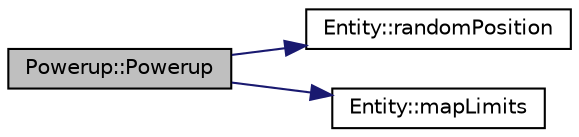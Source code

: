 digraph "Powerup::Powerup"
{
  edge [fontname="Helvetica",fontsize="10",labelfontname="Helvetica",labelfontsize="10"];
  node [fontname="Helvetica",fontsize="10",shape=record];
  rankdir="LR";
  Node1 [label="Powerup::Powerup",height=0.2,width=0.4,color="black", fillcolor="grey75", style="filled", fontcolor="black"];
  Node1 -> Node2 [color="midnightblue",fontsize="10",style="solid",fontname="Helvetica"];
  Node2 [label="Entity::randomPosition",height=0.2,width=0.4,color="black", fillcolor="white", style="filled",URL="$classEntity.html#a3120c7057bffce2c4eafb3f8abb47198"];
  Node1 -> Node3 [color="midnightblue",fontsize="10",style="solid",fontname="Helvetica"];
  Node3 [label="Entity::mapLimits",height=0.2,width=0.4,color="black", fillcolor="white", style="filled",URL="$classEntity.html#a4162bd22d1575aa696315ecda77ce694"];
}
